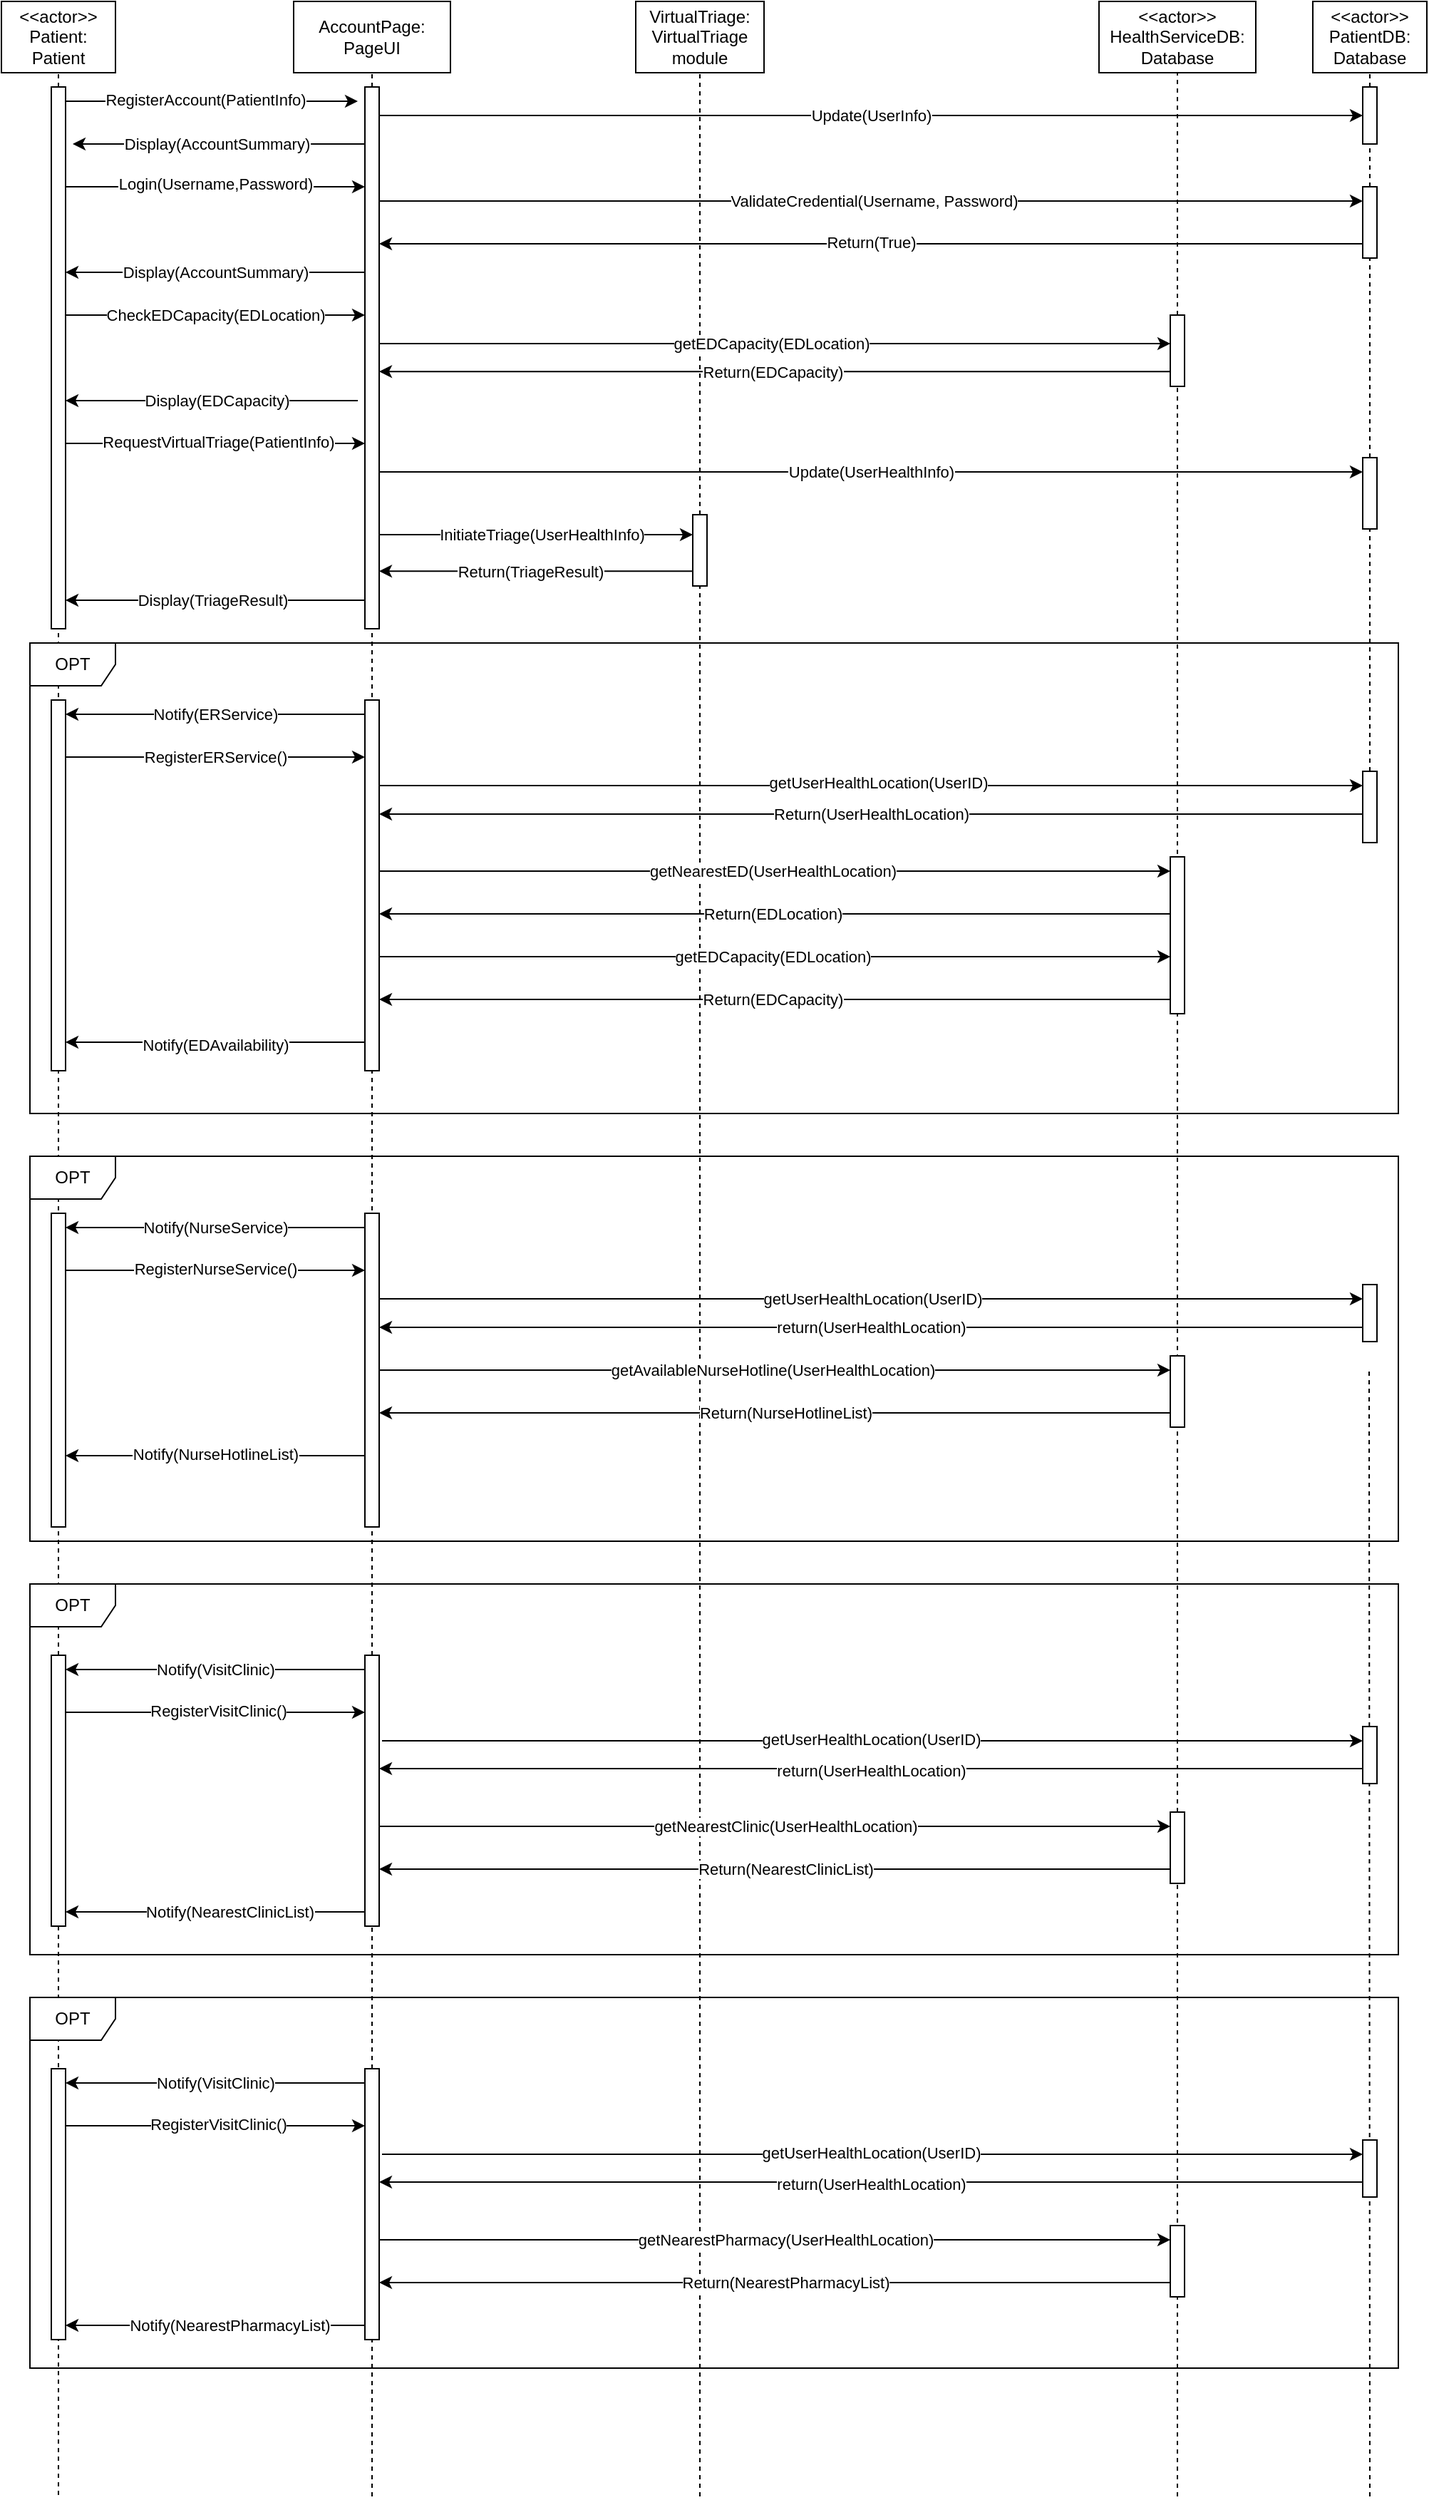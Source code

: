 <mxfile version="21.8.0" type="github">
  <diagram name="Page-1" id="T9B23MiwFJrCK6j_H8M_">
    <mxGraphModel dx="1434" dy="679" grid="1" gridSize="10" guides="1" tooltips="1" connect="1" arrows="1" fold="1" page="1" pageScale="1" pageWidth="1100" pageHeight="850" math="0" shadow="0">
      <root>
        <mxCell id="0" />
        <mxCell id="1" parent="0" />
        <mxCell id="HbIsc1eeLQmC7S-vZHrp-12" value="&amp;lt;&amp;lt;actor&amp;gt;&amp;gt; Patient:&lt;br&gt;Patient" style="rounded=0;whiteSpace=wrap;html=1;" parent="1" vertex="1">
          <mxGeometry x="20" y="50" width="80" height="50" as="geometry" />
        </mxCell>
        <mxCell id="HbIsc1eeLQmC7S-vZHrp-13" value="" style="endArrow=none;dashed=1;html=1;rounded=0;entryX=0.5;entryY=1;entryDx=0;entryDy=0;" parent="1" source="HbIsc1eeLQmC7S-vZHrp-16" target="HbIsc1eeLQmC7S-vZHrp-12" edge="1">
          <mxGeometry width="50" height="50" relative="1" as="geometry">
            <mxPoint x="59.58" y="900" as="sourcePoint" />
            <mxPoint x="60" y="90" as="targetPoint" />
          </mxGeometry>
        </mxCell>
        <mxCell id="HbIsc1eeLQmC7S-vZHrp-14" value="AccountPage:&lt;br&gt;PageUI" style="rounded=0;whiteSpace=wrap;html=1;" parent="1" vertex="1">
          <mxGeometry x="225" y="50" width="110" height="50" as="geometry" />
        </mxCell>
        <mxCell id="HbIsc1eeLQmC7S-vZHrp-15" value="" style="endArrow=none;dashed=1;html=1;rounded=0;entryX=0.5;entryY=1;entryDx=0;entryDy=0;" parent="1" source="HbIsc1eeLQmC7S-vZHrp-21" edge="1">
          <mxGeometry width="50" height="50" relative="1" as="geometry">
            <mxPoint x="280" y="801.667" as="sourcePoint" />
            <mxPoint x="280" y="100" as="targetPoint" />
          </mxGeometry>
        </mxCell>
        <mxCell id="HbIsc1eeLQmC7S-vZHrp-22" value="" style="endArrow=none;dashed=1;html=1;rounded=0;entryX=0.5;entryY=1;entryDx=0;entryDy=0;" parent="1" target="HbIsc1eeLQmC7S-vZHrp-21" edge="1">
          <mxGeometry width="50" height="50" relative="1" as="geometry">
            <mxPoint x="280" y="1240" as="sourcePoint" />
            <mxPoint x="280" y="100" as="targetPoint" />
          </mxGeometry>
        </mxCell>
        <mxCell id="HbIsc1eeLQmC7S-vZHrp-21" value="" style="html=1;points=[[0,0,0,0,5],[0,1,0,0,-5],[1,0,0,0,5],[1,1,0,0,-5]];perimeter=orthogonalPerimeter;outlineConnect=0;targetShapes=umlLifeline;portConstraint=eastwest;newEdgeStyle={&quot;curved&quot;:0,&quot;rounded&quot;:0};" parent="1" vertex="1">
          <mxGeometry x="275" y="110" width="10" height="380" as="geometry" />
        </mxCell>
        <mxCell id="HbIsc1eeLQmC7S-vZHrp-29" value="&amp;lt;&amp;lt;actor&amp;gt;&amp;gt;&lt;br&gt;PatientDB:&lt;br&gt;Database" style="rounded=0;whiteSpace=wrap;html=1;" parent="1" vertex="1">
          <mxGeometry x="940" y="50" width="80" height="50" as="geometry" />
        </mxCell>
        <mxCell id="HbIsc1eeLQmC7S-vZHrp-30" value="" style="endArrow=none;dashed=1;html=1;rounded=0;entryX=0.5;entryY=1;entryDx=0;entryDy=0;" parent="1" source="HbIsc1eeLQmC7S-vZHrp-32" target="HbIsc1eeLQmC7S-vZHrp-29" edge="1">
          <mxGeometry width="50" height="50" relative="1" as="geometry">
            <mxPoint x="980" y="824.167" as="sourcePoint" />
            <mxPoint x="980" y="150" as="targetPoint" />
          </mxGeometry>
        </mxCell>
        <mxCell id="HbIsc1eeLQmC7S-vZHrp-33" value="" style="endArrow=none;dashed=1;html=1;rounded=0;entryX=0.5;entryY=1;entryDx=0;entryDy=0;" parent="1" source="HbIsc1eeLQmC7S-vZHrp-59" target="HbIsc1eeLQmC7S-vZHrp-32" edge="1">
          <mxGeometry width="50" height="50" relative="1" as="geometry">
            <mxPoint x="980" y="824.167" as="sourcePoint" />
            <mxPoint x="980" y="100" as="targetPoint" />
          </mxGeometry>
        </mxCell>
        <mxCell id="HbIsc1eeLQmC7S-vZHrp-32" value="" style="html=1;points=[[0,0,0,0,5],[0,1,0,0,-5],[1,0,0,0,5],[1,1,0,0,-5]];perimeter=orthogonalPerimeter;outlineConnect=0;targetShapes=umlLifeline;portConstraint=eastwest;newEdgeStyle={&quot;curved&quot;:0,&quot;rounded&quot;:0};" parent="1" vertex="1">
          <mxGeometry x="975" y="110" width="10" height="40" as="geometry" />
        </mxCell>
        <mxCell id="HbIsc1eeLQmC7S-vZHrp-36" value="VirtualTriage:&lt;br&gt;VirtualTriage&lt;br&gt;module" style="rounded=0;whiteSpace=wrap;html=1;" parent="1" vertex="1">
          <mxGeometry x="465" y="50" width="90" height="50" as="geometry" />
        </mxCell>
        <mxCell id="HbIsc1eeLQmC7S-vZHrp-37" value="" style="endArrow=none;dashed=1;html=1;rounded=0;entryX=0.5;entryY=1;entryDx=0;entryDy=0;" parent="1" source="HbIsc1eeLQmC7S-vZHrp-95" target="HbIsc1eeLQmC7S-vZHrp-36" edge="1">
          <mxGeometry width="50" height="50" relative="1" as="geometry">
            <mxPoint x="510" y="801.667" as="sourcePoint" />
            <mxPoint x="639.58" y="100" as="targetPoint" />
          </mxGeometry>
        </mxCell>
        <mxCell id="HbIsc1eeLQmC7S-vZHrp-48" value="" style="endArrow=classic;html=1;rounded=0;" parent="1" edge="1">
          <mxGeometry width="50" height="50" relative="1" as="geometry">
            <mxPoint x="65" y="120" as="sourcePoint" />
            <mxPoint x="270" y="120" as="targetPoint" />
          </mxGeometry>
        </mxCell>
        <mxCell id="HbIsc1eeLQmC7S-vZHrp-50" value="RegisterAccount(PatientInfo)" style="edgeLabel;html=1;align=center;verticalAlign=middle;resizable=0;points=[];" parent="HbIsc1eeLQmC7S-vZHrp-48" connectable="0" vertex="1">
          <mxGeometry x="-0.043" y="1" relative="1" as="geometry">
            <mxPoint as="offset" />
          </mxGeometry>
        </mxCell>
        <mxCell id="HbIsc1eeLQmC7S-vZHrp-51" value="" style="endArrow=classic;html=1;rounded=0;" parent="1" target="HbIsc1eeLQmC7S-vZHrp-32" edge="1">
          <mxGeometry width="50" height="50" relative="1" as="geometry">
            <mxPoint x="285" y="130" as="sourcePoint" />
            <mxPoint x="970" y="130" as="targetPoint" />
          </mxGeometry>
        </mxCell>
        <mxCell id="HbIsc1eeLQmC7S-vZHrp-53" value="Update(UserInfo)" style="edgeLabel;html=1;align=center;verticalAlign=middle;resizable=0;points=[];" parent="HbIsc1eeLQmC7S-vZHrp-51" connectable="0" vertex="1">
          <mxGeometry x="-0.172" y="2" relative="1" as="geometry">
            <mxPoint x="59" y="2" as="offset" />
          </mxGeometry>
        </mxCell>
        <mxCell id="HbIsc1eeLQmC7S-vZHrp-54" value="" style="endArrow=classic;html=1;rounded=0;" parent="1" edge="1">
          <mxGeometry width="50" height="50" relative="1" as="geometry">
            <mxPoint x="275" y="150" as="sourcePoint" />
            <mxPoint x="70" y="150" as="targetPoint" />
          </mxGeometry>
        </mxCell>
        <mxCell id="HbIsc1eeLQmC7S-vZHrp-55" value="Display(AccountSummary)" style="edgeLabel;html=1;align=center;verticalAlign=middle;resizable=0;points=[];" parent="HbIsc1eeLQmC7S-vZHrp-54" connectable="0" vertex="1">
          <mxGeometry x="0.322" y="-3" relative="1" as="geometry">
            <mxPoint x="31" y="3" as="offset" />
          </mxGeometry>
        </mxCell>
        <mxCell id="HbIsc1eeLQmC7S-vZHrp-56" value="" style="endArrow=classic;html=1;rounded=0;" parent="1" source="HbIsc1eeLQmC7S-vZHrp-16" edge="1">
          <mxGeometry width="50" height="50" relative="1" as="geometry">
            <mxPoint x="70" y="180" as="sourcePoint" />
            <mxPoint x="275" y="180" as="targetPoint" />
          </mxGeometry>
        </mxCell>
        <mxCell id="HbIsc1eeLQmC7S-vZHrp-57" value="Login(Username,Password)" style="edgeLabel;html=1;align=center;verticalAlign=middle;resizable=0;points=[];" parent="HbIsc1eeLQmC7S-vZHrp-56" connectable="0" vertex="1">
          <mxGeometry x="-0.213" y="3" relative="1" as="geometry">
            <mxPoint x="22" y="1" as="offset" />
          </mxGeometry>
        </mxCell>
        <mxCell id="HbIsc1eeLQmC7S-vZHrp-58" value="" style="endArrow=classic;html=1;rounded=0;" parent="1" target="HbIsc1eeLQmC7S-vZHrp-59" edge="1">
          <mxGeometry width="50" height="50" relative="1" as="geometry">
            <mxPoint x="285" y="190" as="sourcePoint" />
            <mxPoint x="970" y="190" as="targetPoint" />
          </mxGeometry>
        </mxCell>
        <mxCell id="HbIsc1eeLQmC7S-vZHrp-61" value="ValidateCredential(Username, Password)" style="edgeLabel;html=1;align=center;verticalAlign=middle;resizable=0;points=[];" parent="HbIsc1eeLQmC7S-vZHrp-58" connectable="0" vertex="1">
          <mxGeometry x="-0.277" relative="1" as="geometry">
            <mxPoint x="97" as="offset" />
          </mxGeometry>
        </mxCell>
        <mxCell id="HbIsc1eeLQmC7S-vZHrp-60" value="" style="endArrow=none;dashed=1;html=1;rounded=0;entryX=0.5;entryY=1;entryDx=0;entryDy=0;" parent="1" source="HbIsc1eeLQmC7S-vZHrp-86" target="HbIsc1eeLQmC7S-vZHrp-59" edge="1">
          <mxGeometry width="50" height="50" relative="1" as="geometry">
            <mxPoint x="980" y="824.167" as="sourcePoint" />
            <mxPoint x="980" y="150" as="targetPoint" />
          </mxGeometry>
        </mxCell>
        <mxCell id="HbIsc1eeLQmC7S-vZHrp-59" value="" style="html=1;points=[[0,0,0,0,5],[0,1,0,0,-5],[1,0,0,0,5],[1,1,0,0,-5]];perimeter=orthogonalPerimeter;outlineConnect=0;targetShapes=umlLifeline;portConstraint=eastwest;newEdgeStyle={&quot;curved&quot;:0,&quot;rounded&quot;:0};" parent="1" vertex="1">
          <mxGeometry x="975" y="180" width="10" height="50" as="geometry" />
        </mxCell>
        <mxCell id="HbIsc1eeLQmC7S-vZHrp-62" value="" style="endArrow=classic;html=1;rounded=0;" parent="1" source="HbIsc1eeLQmC7S-vZHrp-59" edge="1">
          <mxGeometry width="50" height="50" relative="1" as="geometry">
            <mxPoint x="965" y="220" as="sourcePoint" />
            <mxPoint x="285" y="220" as="targetPoint" />
          </mxGeometry>
        </mxCell>
        <mxCell id="HbIsc1eeLQmC7S-vZHrp-63" value="Return(True)" style="edgeLabel;html=1;align=center;verticalAlign=middle;resizable=0;points=[];" parent="HbIsc1eeLQmC7S-vZHrp-62" connectable="0" vertex="1">
          <mxGeometry x="0.384" y="-1" relative="1" as="geometry">
            <mxPoint x="132" as="offset" />
          </mxGeometry>
        </mxCell>
        <mxCell id="HbIsc1eeLQmC7S-vZHrp-64" value="" style="endArrow=classic;html=1;rounded=0;" parent="1" target="HbIsc1eeLQmC7S-vZHrp-16" edge="1">
          <mxGeometry width="50" height="50" relative="1" as="geometry">
            <mxPoint x="275" y="240" as="sourcePoint" />
            <mxPoint x="70" y="240" as="targetPoint" />
          </mxGeometry>
        </mxCell>
        <mxCell id="HbIsc1eeLQmC7S-vZHrp-65" value="Display(AccountSummary)" style="edgeLabel;html=1;align=center;verticalAlign=middle;resizable=0;points=[];" parent="HbIsc1eeLQmC7S-vZHrp-64" connectable="0" vertex="1">
          <mxGeometry x="0.127" y="1" relative="1" as="geometry">
            <mxPoint x="13" y="-1" as="offset" />
          </mxGeometry>
        </mxCell>
        <mxCell id="HbIsc1eeLQmC7S-vZHrp-66" value="&amp;lt;&amp;lt;actor&amp;gt;&amp;gt;&lt;br&gt;HealthServiceDB:&lt;br&gt;Database" style="rounded=0;whiteSpace=wrap;html=1;" parent="1" vertex="1">
          <mxGeometry x="790" y="50" width="110" height="50" as="geometry" />
        </mxCell>
        <mxCell id="HbIsc1eeLQmC7S-vZHrp-67" value="" style="endArrow=none;dashed=1;html=1;rounded=0;" parent="1" source="HbIsc1eeLQmC7S-vZHrp-71" target="HbIsc1eeLQmC7S-vZHrp-66" edge="1">
          <mxGeometry width="50" height="50" relative="1" as="geometry">
            <mxPoint x="845" y="810" as="sourcePoint" />
            <mxPoint x="880" y="150" as="targetPoint" />
          </mxGeometry>
        </mxCell>
        <mxCell id="HbIsc1eeLQmC7S-vZHrp-68" value="" style="endArrow=classic;html=1;rounded=0;" parent="1" source="HbIsc1eeLQmC7S-vZHrp-16" edge="1">
          <mxGeometry width="50" height="50" relative="1" as="geometry">
            <mxPoint x="80" y="270" as="sourcePoint" />
            <mxPoint x="275" y="270" as="targetPoint" />
          </mxGeometry>
        </mxCell>
        <mxCell id="HbIsc1eeLQmC7S-vZHrp-70" value="CheckEDCapacity(EDLocation)" style="edgeLabel;html=1;align=center;verticalAlign=middle;resizable=0;points=[];" parent="HbIsc1eeLQmC7S-vZHrp-68" connectable="0" vertex="1">
          <mxGeometry x="-0.322" y="1" relative="1" as="geometry">
            <mxPoint x="34" y="1" as="offset" />
          </mxGeometry>
        </mxCell>
        <mxCell id="HbIsc1eeLQmC7S-vZHrp-73" value="" style="endArrow=none;dashed=1;html=1;rounded=0;" parent="1" target="HbIsc1eeLQmC7S-vZHrp-71" edge="1">
          <mxGeometry width="50" height="50" relative="1" as="geometry">
            <mxPoint x="845" y="1800" as="sourcePoint" />
            <mxPoint x="845" y="100" as="targetPoint" />
            <Array as="points">
              <mxPoint x="845" y="370" />
            </Array>
          </mxGeometry>
        </mxCell>
        <mxCell id="HbIsc1eeLQmC7S-vZHrp-71" value="" style="html=1;points=[[0,0,0,0,5],[0,1,0,0,-5],[1,0,0,0,5],[1,1,0,0,-5]];perimeter=orthogonalPerimeter;outlineConnect=0;targetShapes=umlLifeline;portConstraint=eastwest;newEdgeStyle={&quot;curved&quot;:0,&quot;rounded&quot;:0};" parent="1" vertex="1">
          <mxGeometry x="840" y="270" width="10" height="50" as="geometry" />
        </mxCell>
        <mxCell id="HbIsc1eeLQmC7S-vZHrp-74" value="" style="endArrow=classic;html=1;rounded=0;" parent="1" target="HbIsc1eeLQmC7S-vZHrp-71" edge="1">
          <mxGeometry width="50" height="50" relative="1" as="geometry">
            <mxPoint x="285" y="290" as="sourcePoint" />
            <mxPoint x="355" y="290" as="targetPoint" />
          </mxGeometry>
        </mxCell>
        <mxCell id="HbIsc1eeLQmC7S-vZHrp-75" value="getEDCapacity(EDLocation)" style="edgeLabel;html=1;align=center;verticalAlign=middle;resizable=0;points=[];" parent="HbIsc1eeLQmC7S-vZHrp-74" connectable="0" vertex="1">
          <mxGeometry x="-0.194" y="3" relative="1" as="geometry">
            <mxPoint x="51" y="3" as="offset" />
          </mxGeometry>
        </mxCell>
        <mxCell id="HbIsc1eeLQmC7S-vZHrp-77" value="" style="endArrow=classic;html=1;rounded=0;" parent="1" edge="1">
          <mxGeometry width="50" height="50" relative="1" as="geometry">
            <mxPoint x="840" y="309.58" as="sourcePoint" />
            <mxPoint x="285" y="309.58" as="targetPoint" />
          </mxGeometry>
        </mxCell>
        <mxCell id="HbIsc1eeLQmC7S-vZHrp-78" value="Return(EDCapacity)" style="edgeLabel;html=1;align=center;verticalAlign=middle;resizable=0;points=[];" parent="HbIsc1eeLQmC7S-vZHrp-77" connectable="0" vertex="1">
          <mxGeometry x="0.35" y="-3" relative="1" as="geometry">
            <mxPoint x="95" y="3" as="offset" />
          </mxGeometry>
        </mxCell>
        <mxCell id="HbIsc1eeLQmC7S-vZHrp-79" value="" style="endArrow=classic;html=1;rounded=0;" parent="1" edge="1">
          <mxGeometry width="50" height="50" relative="1" as="geometry">
            <mxPoint x="270" y="330" as="sourcePoint" />
            <mxPoint x="65" y="330" as="targetPoint" />
          </mxGeometry>
        </mxCell>
        <mxCell id="HbIsc1eeLQmC7S-vZHrp-80" value="Display(EDCapacity)" style="edgeLabel;html=1;align=center;verticalAlign=middle;resizable=0;points=[];" parent="HbIsc1eeLQmC7S-vZHrp-79" connectable="0" vertex="1">
          <mxGeometry x="0.184" y="-2" relative="1" as="geometry">
            <mxPoint x="22" y="2" as="offset" />
          </mxGeometry>
        </mxCell>
        <mxCell id="HbIsc1eeLQmC7S-vZHrp-81" value="" style="endArrow=none;dashed=1;html=1;rounded=0;entryX=0.5;entryY=1;entryDx=0;entryDy=0;" parent="1" source="sh2h3mMdBESm6vbJgLIi-78" target="HbIsc1eeLQmC7S-vZHrp-16" edge="1">
          <mxGeometry width="50" height="50" relative="1" as="geometry">
            <mxPoint x="60" y="1160" as="sourcePoint" />
            <mxPoint x="60" y="100" as="targetPoint" />
          </mxGeometry>
        </mxCell>
        <mxCell id="HbIsc1eeLQmC7S-vZHrp-16" value="" style="html=1;points=[[0,0,0,0,5],[0,1,0,0,-5],[1,0,0,0,5],[1,1,0,0,-5]];perimeter=orthogonalPerimeter;outlineConnect=0;targetShapes=umlLifeline;portConstraint=eastwest;newEdgeStyle={&quot;curved&quot;:0,&quot;rounded&quot;:0};" parent="1" vertex="1">
          <mxGeometry x="55" y="110" width="10" height="380" as="geometry" />
        </mxCell>
        <mxCell id="HbIsc1eeLQmC7S-vZHrp-82" value="" style="endArrow=classic;html=1;rounded=0;" parent="1" target="HbIsc1eeLQmC7S-vZHrp-21" edge="1">
          <mxGeometry width="50" height="50" relative="1" as="geometry">
            <mxPoint x="65" y="360" as="sourcePoint" />
            <mxPoint x="270" y="360" as="targetPoint" />
          </mxGeometry>
        </mxCell>
        <mxCell id="HbIsc1eeLQmC7S-vZHrp-83" value="RequestVirtualTriage(PatientInfo)" style="edgeLabel;html=1;align=center;verticalAlign=middle;resizable=0;points=[];" parent="HbIsc1eeLQmC7S-vZHrp-82" connectable="0" vertex="1">
          <mxGeometry x="-0.265" y="1" relative="1" as="geometry">
            <mxPoint x="30" as="offset" />
          </mxGeometry>
        </mxCell>
        <mxCell id="HbIsc1eeLQmC7S-vZHrp-84" value="" style="endArrow=classic;html=1;rounded=0;" parent="1" target="HbIsc1eeLQmC7S-vZHrp-86" edge="1">
          <mxGeometry width="50" height="50" relative="1" as="geometry">
            <mxPoint x="285" y="380" as="sourcePoint" />
            <mxPoint x="970" y="380" as="targetPoint" />
          </mxGeometry>
        </mxCell>
        <mxCell id="HbIsc1eeLQmC7S-vZHrp-88" value="Update(UserHealthInfo)" style="edgeLabel;html=1;align=center;verticalAlign=middle;resizable=0;points=[];" parent="HbIsc1eeLQmC7S-vZHrp-84" connectable="0" vertex="1">
          <mxGeometry x="-0.4" relative="1" as="geometry">
            <mxPoint x="138" as="offset" />
          </mxGeometry>
        </mxCell>
        <mxCell id="HbIsc1eeLQmC7S-vZHrp-87" value="" style="endArrow=none;dashed=1;html=1;rounded=0;entryX=0.5;entryY=1;entryDx=0;entryDy=0;" parent="1" source="HbIsc1eeLQmC7S-vZHrp-132" target="HbIsc1eeLQmC7S-vZHrp-86" edge="1">
          <mxGeometry width="50" height="50" relative="1" as="geometry">
            <mxPoint x="980" y="1180" as="sourcePoint" />
            <mxPoint x="980" y="240" as="targetPoint" />
          </mxGeometry>
        </mxCell>
        <mxCell id="HbIsc1eeLQmC7S-vZHrp-86" value="" style="html=1;points=[[0,0,0,0,5],[0,1,0,0,-5],[1,0,0,0,5],[1,1,0,0,-5]];perimeter=orthogonalPerimeter;outlineConnect=0;targetShapes=umlLifeline;portConstraint=eastwest;newEdgeStyle={&quot;curved&quot;:0,&quot;rounded&quot;:0};" parent="1" vertex="1">
          <mxGeometry x="975" y="370" width="10" height="50" as="geometry" />
        </mxCell>
        <mxCell id="HbIsc1eeLQmC7S-vZHrp-93" value="" style="endArrow=classic;html=1;rounded=0;entryX=-0.5;entryY=0.26;entryDx=0;entryDy=0;entryPerimeter=0;" parent="1" source="HbIsc1eeLQmC7S-vZHrp-21" edge="1">
          <mxGeometry width="50" height="50" relative="1" as="geometry">
            <mxPoint x="290" y="424" as="sourcePoint" />
            <mxPoint x="505" y="424" as="targetPoint" />
          </mxGeometry>
        </mxCell>
        <mxCell id="HbIsc1eeLQmC7S-vZHrp-94" value="InitiateTriage(UserHealthInfo)" style="edgeLabel;html=1;align=center;verticalAlign=middle;resizable=0;points=[];" parent="HbIsc1eeLQmC7S-vZHrp-93" connectable="0" vertex="1">
          <mxGeometry x="-0.267" y="1" relative="1" as="geometry">
            <mxPoint x="33" y="1" as="offset" />
          </mxGeometry>
        </mxCell>
        <mxCell id="HbIsc1eeLQmC7S-vZHrp-96" value="" style="endArrow=none;dashed=1;html=1;rounded=0;entryX=0.5;entryY=1;entryDx=0;entryDy=0;" parent="1" target="HbIsc1eeLQmC7S-vZHrp-95" edge="1">
          <mxGeometry width="50" height="50" relative="1" as="geometry">
            <mxPoint x="510" y="1800" as="sourcePoint" />
            <mxPoint x="510" y="100" as="targetPoint" />
          </mxGeometry>
        </mxCell>
        <mxCell id="HbIsc1eeLQmC7S-vZHrp-95" value="" style="html=1;points=[[0,0,0,0,5],[0,1,0,0,-5],[1,0,0,0,5],[1,1,0,0,-5]];perimeter=orthogonalPerimeter;outlineConnect=0;targetShapes=umlLifeline;portConstraint=eastwest;newEdgeStyle={&quot;curved&quot;:0,&quot;rounded&quot;:0};" parent="1" vertex="1">
          <mxGeometry x="505" y="410" width="10" height="50" as="geometry" />
        </mxCell>
        <mxCell id="HbIsc1eeLQmC7S-vZHrp-99" value="" style="endArrow=classic;html=1;rounded=0;" parent="1" source="HbIsc1eeLQmC7S-vZHrp-95" edge="1">
          <mxGeometry width="50" height="50" relative="1" as="geometry">
            <mxPoint x="395" y="449.58" as="sourcePoint" />
            <mxPoint x="285" y="449.58" as="targetPoint" />
          </mxGeometry>
        </mxCell>
        <mxCell id="HbIsc1eeLQmC7S-vZHrp-100" value="Return(TriageResult)" style="edgeLabel;html=1;align=center;verticalAlign=middle;resizable=0;points=[];" parent="HbIsc1eeLQmC7S-vZHrp-99" connectable="0" vertex="1">
          <mxGeometry x="0.035" relative="1" as="geometry">
            <mxPoint as="offset" />
          </mxGeometry>
        </mxCell>
        <mxCell id="HbIsc1eeLQmC7S-vZHrp-101" value="" style="endArrow=classic;html=1;rounded=0;" parent="1" target="HbIsc1eeLQmC7S-vZHrp-16" edge="1">
          <mxGeometry width="50" height="50" relative="1" as="geometry">
            <mxPoint x="275" y="470" as="sourcePoint" />
            <mxPoint x="70" y="470" as="targetPoint" />
          </mxGeometry>
        </mxCell>
        <mxCell id="HbIsc1eeLQmC7S-vZHrp-102" value="Display(TriageResult)" style="edgeLabel;html=1;align=center;verticalAlign=middle;resizable=0;points=[];" parent="HbIsc1eeLQmC7S-vZHrp-101" connectable="0" vertex="1">
          <mxGeometry x="0.176" relative="1" as="geometry">
            <mxPoint x="16" as="offset" />
          </mxGeometry>
        </mxCell>
        <mxCell id="HbIsc1eeLQmC7S-vZHrp-105" value="" style="html=1;points=[[0,0,0,0,5],[0,1,0,0,-5],[1,0,0,0,5],[1,1,0,0,-5]];perimeter=orthogonalPerimeter;outlineConnect=0;targetShapes=umlLifeline;portConstraint=eastwest;newEdgeStyle={&quot;curved&quot;:0,&quot;rounded&quot;:0};" parent="1" vertex="1">
          <mxGeometry x="55" y="540" width="10" height="260" as="geometry" />
        </mxCell>
        <mxCell id="HbIsc1eeLQmC7S-vZHrp-107" value="" style="html=1;points=[[0,0,0,0,5],[0,1,0,0,-5],[1,0,0,0,5],[1,1,0,0,-5]];perimeter=orthogonalPerimeter;outlineConnect=0;targetShapes=umlLifeline;portConstraint=eastwest;newEdgeStyle={&quot;curved&quot;:0,&quot;rounded&quot;:0};" parent="1" vertex="1">
          <mxGeometry x="275" y="540" width="10" height="260" as="geometry" />
        </mxCell>
        <mxCell id="HbIsc1eeLQmC7S-vZHrp-133" value="" style="endArrow=none;dashed=1;html=1;rounded=0;entryX=0.5;entryY=1;entryDx=0;entryDy=0;" parent="1" edge="1">
          <mxGeometry width="50" height="50" relative="1" as="geometry">
            <mxPoint x="980" y="1800" as="sourcePoint" />
            <mxPoint x="979.5" y="1010" as="targetPoint" />
          </mxGeometry>
        </mxCell>
        <mxCell id="HbIsc1eeLQmC7S-vZHrp-132" value="" style="html=1;points=[[0,0,0,0,5],[0,1,0,0,-5],[1,0,0,0,5],[1,1,0,0,-5]];perimeter=orthogonalPerimeter;outlineConnect=0;targetShapes=umlLifeline;portConstraint=eastwest;newEdgeStyle={&quot;curved&quot;:0,&quot;rounded&quot;:0};" parent="1" vertex="1">
          <mxGeometry x="975" y="590" width="10" height="50" as="geometry" />
        </mxCell>
        <mxCell id="sh2h3mMdBESm6vbJgLIi-39" value="Notify(NurseService)" style="endArrow=classic;html=1;rounded=0;" parent="1" edge="1">
          <mxGeometry width="50" height="50" relative="1" as="geometry">
            <mxPoint x="275" y="910" as="sourcePoint" />
            <mxPoint x="65" y="910" as="targetPoint" />
            <mxPoint as="offset" />
          </mxGeometry>
        </mxCell>
        <mxCell id="sh2h3mMdBESm6vbJgLIi-40" value="" style="endArrow=classic;html=1;rounded=0;" parent="1" edge="1">
          <mxGeometry width="50" height="50" relative="1" as="geometry">
            <mxPoint x="65" y="940" as="sourcePoint" />
            <mxPoint x="275" y="940" as="targetPoint" />
          </mxGeometry>
        </mxCell>
        <mxCell id="sh2h3mMdBESm6vbJgLIi-41" value="RegisterNurseService()" style="edgeLabel;html=1;align=center;verticalAlign=middle;resizable=0;points=[];" parent="sh2h3mMdBESm6vbJgLIi-40" connectable="0" vertex="1">
          <mxGeometry x="-0.164" y="1" relative="1" as="geometry">
            <mxPoint x="17" as="offset" />
          </mxGeometry>
        </mxCell>
        <mxCell id="sh2h3mMdBESm6vbJgLIi-42" value="" style="endArrow=classic;html=1;rounded=0;" parent="1" edge="1">
          <mxGeometry width="50" height="50" relative="1" as="geometry">
            <mxPoint x="285" y="960" as="sourcePoint" />
            <mxPoint x="975" y="960" as="targetPoint" />
          </mxGeometry>
        </mxCell>
        <mxCell id="sh2h3mMdBESm6vbJgLIi-43" value="getUserHealthLocation(UserID)" style="edgeLabel;html=1;align=center;verticalAlign=middle;resizable=0;points=[];" parent="sh2h3mMdBESm6vbJgLIi-42" connectable="0" vertex="1">
          <mxGeometry x="-0.257" y="1" relative="1" as="geometry">
            <mxPoint x="89" y="1" as="offset" />
          </mxGeometry>
        </mxCell>
        <mxCell id="sh2h3mMdBESm6vbJgLIi-44" value="" style="endArrow=classic;html=1;rounded=0;" parent="1" edge="1">
          <mxGeometry width="50" height="50" relative="1" as="geometry">
            <mxPoint x="975" y="980" as="sourcePoint" />
            <mxPoint x="285.002" y="980" as="targetPoint" />
          </mxGeometry>
        </mxCell>
        <mxCell id="sh2h3mMdBESm6vbJgLIi-45" value="return(UserHealthLocation)" style="edgeLabel;html=1;align=center;verticalAlign=middle;resizable=0;points=[];" parent="sh2h3mMdBESm6vbJgLIi-44" vertex="1" connectable="0">
          <mxGeometry x="0.279" y="-3" relative="1" as="geometry">
            <mxPoint x="96" y="3" as="offset" />
          </mxGeometry>
        </mxCell>
        <mxCell id="sh2h3mMdBESm6vbJgLIi-46" value="" style="endArrow=classic;html=1;rounded=0;exitX=1;exitY=1;exitDx=0;exitDy=-5;exitPerimeter=0;" parent="1" edge="1">
          <mxGeometry width="50" height="50" relative="1" as="geometry">
            <mxPoint x="285" y="1010" as="sourcePoint" />
            <mxPoint x="840" y="1010" as="targetPoint" />
          </mxGeometry>
        </mxCell>
        <mxCell id="sh2h3mMdBESm6vbJgLIi-47" value="getAvailableNurseHotline(UserHealthLocation)" style="edgeLabel;html=1;align=center;verticalAlign=middle;resizable=0;points=[];" parent="sh2h3mMdBESm6vbJgLIi-46" connectable="0" vertex="1">
          <mxGeometry x="-0.123" relative="1" as="geometry">
            <mxPoint x="32" as="offset" />
          </mxGeometry>
        </mxCell>
        <mxCell id="sh2h3mMdBESm6vbJgLIi-48" value="" style="endArrow=classic;html=1;rounded=0;" parent="1" edge="1">
          <mxGeometry width="50" height="50" relative="1" as="geometry">
            <mxPoint x="840" y="1040" as="sourcePoint" />
            <mxPoint x="285" y="1040" as="targetPoint" />
          </mxGeometry>
        </mxCell>
        <mxCell id="sh2h3mMdBESm6vbJgLIi-49" value="Return(NurseHotlineList)" style="edgeLabel;html=1;align=center;verticalAlign=middle;resizable=0;points=[];" parent="sh2h3mMdBESm6vbJgLIi-48" vertex="1" connectable="0">
          <mxGeometry x="0.196" y="-4" relative="1" as="geometry">
            <mxPoint x="62" y="4" as="offset" />
          </mxGeometry>
        </mxCell>
        <mxCell id="sh2h3mMdBESm6vbJgLIi-50" value="" style="endArrow=classic;html=1;rounded=0;" parent="1" edge="1">
          <mxGeometry width="50" height="50" relative="1" as="geometry">
            <mxPoint x="275" y="1070" as="sourcePoint" />
            <mxPoint x="65" y="1070" as="targetPoint" />
          </mxGeometry>
        </mxCell>
        <mxCell id="sh2h3mMdBESm6vbJgLIi-51" value="Notify(NurseHotlineList)" style="edgeLabel;html=1;align=center;verticalAlign=middle;resizable=0;points=[];" parent="sh2h3mMdBESm6vbJgLIi-50" vertex="1" connectable="0">
          <mxGeometry x="-0.382" y="-1" relative="1" as="geometry">
            <mxPoint x="-40" as="offset" />
          </mxGeometry>
        </mxCell>
        <mxCell id="sh2h3mMdBESm6vbJgLIi-52" value="" style="html=1;points=[[0,0,0,0,5],[0,1,0,0,-5],[1,0,0,0,5],[1,1,0,0,-5]];perimeter=orthogonalPerimeter;outlineConnect=0;targetShapes=umlLifeline;portConstraint=eastwest;newEdgeStyle={&quot;curved&quot;:0,&quot;rounded&quot;:0};" parent="1" vertex="1">
          <mxGeometry x="840" y="1000" width="10" height="50" as="geometry" />
        </mxCell>
        <mxCell id="sh2h3mMdBESm6vbJgLIi-53" value="" style="html=1;points=[[0,0,0,0,5],[0,1,0,0,-5],[1,0,0,0,5],[1,1,0,0,-5]];perimeter=orthogonalPerimeter;outlineConnect=0;targetShapes=umlLifeline;portConstraint=eastwest;newEdgeStyle={&quot;curved&quot;:0,&quot;rounded&quot;:0};" parent="1" vertex="1">
          <mxGeometry x="975" y="950" width="10" height="40" as="geometry" />
        </mxCell>
        <mxCell id="sh2h3mMdBESm6vbJgLIi-62" value="" style="endArrow=classic;html=1;rounded=0;" parent="1" target="sh2h3mMdBESm6vbJgLIi-80" edge="1">
          <mxGeometry width="50" height="50" relative="1" as="geometry">
            <mxPoint x="60" y="1250" as="sourcePoint" />
            <mxPoint x="270" y="1250" as="targetPoint" />
          </mxGeometry>
        </mxCell>
        <mxCell id="sh2h3mMdBESm6vbJgLIi-63" value="RegisterVisitClinic()" style="edgeLabel;html=1;align=center;verticalAlign=middle;resizable=0;points=[];" parent="sh2h3mMdBESm6vbJgLIi-62" connectable="0" vertex="1">
          <mxGeometry x="-0.164" y="1" relative="1" as="geometry">
            <mxPoint x="22" as="offset" />
          </mxGeometry>
        </mxCell>
        <mxCell id="sh2h3mMdBESm6vbJgLIi-64" value="" style="endArrow=classic;html=1;rounded=0;exitX=1.2;exitY=0.316;exitDx=0;exitDy=0;exitPerimeter=0;" parent="1" source="sh2h3mMdBESm6vbJgLIi-80" target="sh2h3mMdBESm6vbJgLIi-75" edge="1">
          <mxGeometry width="50" height="50" relative="1" as="geometry">
            <mxPoint x="290" y="1270" as="sourcePoint" />
            <mxPoint x="835" y="1270" as="targetPoint" />
          </mxGeometry>
        </mxCell>
        <mxCell id="sh2h3mMdBESm6vbJgLIi-65" value="getUserHealthLocation(UserID)" style="edgeLabel;html=1;align=center;verticalAlign=middle;resizable=0;points=[];" parent="sh2h3mMdBESm6vbJgLIi-64" connectable="0" vertex="1">
          <mxGeometry x="-0.257" y="1" relative="1" as="geometry">
            <mxPoint x="87" as="offset" />
          </mxGeometry>
        </mxCell>
        <mxCell id="sh2h3mMdBESm6vbJgLIi-70" value="" style="endArrow=classic;html=1;rounded=0;" parent="1" target="sh2h3mMdBESm6vbJgLIi-80" edge="1">
          <mxGeometry width="50" height="50" relative="1" as="geometry">
            <mxPoint x="840" y="1360" as="sourcePoint" />
            <mxPoint x="280" y="1360" as="targetPoint" />
            <Array as="points">
              <mxPoint x="360" y="1360" />
            </Array>
          </mxGeometry>
        </mxCell>
        <mxCell id="sh2h3mMdBESm6vbJgLIi-71" value="Return(NearestClinicList)" style="edgeLabel;html=1;align=center;verticalAlign=middle;resizable=0;points=[];" parent="sh2h3mMdBESm6vbJgLIi-70" vertex="1" connectable="0">
          <mxGeometry x="0.196" y="-4" relative="1" as="geometry">
            <mxPoint x="62" y="4" as="offset" />
          </mxGeometry>
        </mxCell>
        <mxCell id="sh2h3mMdBESm6vbJgLIi-75" value="" style="html=1;points=[[0,0,0,0,5],[0,1,0,0,-5],[1,0,0,0,5],[1,1,0,0,-5]];perimeter=orthogonalPerimeter;outlineConnect=0;targetShapes=umlLifeline;portConstraint=eastwest;newEdgeStyle={&quot;curved&quot;:0,&quot;rounded&quot;:0};" parent="1" vertex="1">
          <mxGeometry x="975" y="1260" width="10" height="40" as="geometry" />
        </mxCell>
        <mxCell id="sh2h3mMdBESm6vbJgLIi-78" value="" style="html=1;points=[[0,0,0,0,5],[0,1,0,0,-5],[1,0,0,0,5],[1,1,0,0,-5]];perimeter=orthogonalPerimeter;outlineConnect=0;targetShapes=umlLifeline;portConstraint=eastwest;newEdgeStyle={&quot;curved&quot;:0,&quot;rounded&quot;:0};" parent="1" vertex="1">
          <mxGeometry x="55" y="1210" width="10" height="190" as="geometry" />
        </mxCell>
        <mxCell id="sh2h3mMdBESm6vbJgLIi-81" value="" style="endArrow=none;dashed=1;html=1;rounded=0;entryX=0.5;entryY=1;entryDx=0;entryDy=0;" parent="1" target="sh2h3mMdBESm6vbJgLIi-80" edge="1">
          <mxGeometry width="50" height="50" relative="1" as="geometry">
            <mxPoint x="280" y="1800" as="sourcePoint" />
            <mxPoint x="280" y="780" as="targetPoint" />
          </mxGeometry>
        </mxCell>
        <mxCell id="sh2h3mMdBESm6vbJgLIi-80" value="" style="html=1;points=[[0,0,0,0,5],[0,1,0,0,-5],[1,0,0,0,5],[1,1,0,0,-5]];perimeter=orthogonalPerimeter;outlineConnect=0;targetShapes=umlLifeline;portConstraint=eastwest;newEdgeStyle={&quot;curved&quot;:0,&quot;rounded&quot;:0};" parent="1" vertex="1">
          <mxGeometry x="275" y="1210" width="10" height="190" as="geometry" />
        </mxCell>
        <mxCell id="djAkX7jZcfrSpX7Slma0-1" value="Notify(ERService)" style="endArrow=classic;html=1;rounded=0;" parent="1" edge="1">
          <mxGeometry width="50" height="50" relative="1" as="geometry">
            <mxPoint x="275" y="550" as="sourcePoint" />
            <mxPoint x="65" y="550" as="targetPoint" />
            <mxPoint as="offset" />
          </mxGeometry>
        </mxCell>
        <mxCell id="djAkX7jZcfrSpX7Slma0-2" value="" style="endArrow=classic;html=1;rounded=0;" parent="1" edge="1">
          <mxGeometry width="50" height="50" relative="1" as="geometry">
            <mxPoint x="65" y="580" as="sourcePoint" />
            <mxPoint x="275" y="580" as="targetPoint" />
          </mxGeometry>
        </mxCell>
        <mxCell id="djAkX7jZcfrSpX7Slma0-3" value="RegisterERService()" style="edgeLabel;html=1;align=center;verticalAlign=middle;resizable=0;points=[];" parent="djAkX7jZcfrSpX7Slma0-2" connectable="0" vertex="1">
          <mxGeometry x="-0.164" y="1" relative="1" as="geometry">
            <mxPoint x="17" y="1" as="offset" />
          </mxGeometry>
        </mxCell>
        <mxCell id="djAkX7jZcfrSpX7Slma0-4" value="" style="endArrow=classic;html=1;rounded=0;exitX=1;exitY=1;exitDx=0;exitDy=-5;exitPerimeter=0;" parent="1" edge="1">
          <mxGeometry width="50" height="50" relative="1" as="geometry">
            <mxPoint x="285" y="660" as="sourcePoint" />
            <mxPoint x="840" y="660" as="targetPoint" />
          </mxGeometry>
        </mxCell>
        <mxCell id="djAkX7jZcfrSpX7Slma0-5" value="getNearestED(UserHealthLocation)" style="edgeLabel;html=1;align=center;verticalAlign=middle;resizable=0;points=[];" parent="djAkX7jZcfrSpX7Slma0-4" connectable="0" vertex="1">
          <mxGeometry x="-0.123" relative="1" as="geometry">
            <mxPoint x="32" as="offset" />
          </mxGeometry>
        </mxCell>
        <mxCell id="djAkX7jZcfrSpX7Slma0-6" value="" style="endArrow=classic;html=1;rounded=0;" parent="1" edge="1">
          <mxGeometry width="50" height="50" relative="1" as="geometry">
            <mxPoint x="840" y="690" as="sourcePoint" />
            <mxPoint x="285" y="690" as="targetPoint" />
          </mxGeometry>
        </mxCell>
        <mxCell id="djAkX7jZcfrSpX7Slma0-7" value="Return(EDLocation)" style="edgeLabel;html=1;align=center;verticalAlign=middle;resizable=0;points=[];" parent="djAkX7jZcfrSpX7Slma0-6" connectable="0" vertex="1">
          <mxGeometry x="0.35" y="-3" relative="1" as="geometry">
            <mxPoint x="95" y="3" as="offset" />
          </mxGeometry>
        </mxCell>
        <mxCell id="djAkX7jZcfrSpX7Slma0-9" value="" style="html=1;points=[[0,0,0,0,5],[0,1,0,0,-5],[1,0,0,0,5],[1,1,0,0,-5]];perimeter=orthogonalPerimeter;outlineConnect=0;targetShapes=umlLifeline;portConstraint=eastwest;newEdgeStyle={&quot;curved&quot;:0,&quot;rounded&quot;:0};" parent="1" vertex="1">
          <mxGeometry x="840" y="650" width="10" height="110" as="geometry" />
        </mxCell>
        <mxCell id="djAkX7jZcfrSpX7Slma0-10" value="" style="endArrow=classic;html=1;rounded=0;exitX=1;exitY=1;exitDx=0;exitDy=-5;exitPerimeter=0;" parent="1" edge="1">
          <mxGeometry width="50" height="50" relative="1" as="geometry">
            <mxPoint x="285" y="720" as="sourcePoint" />
            <mxPoint x="840" y="720" as="targetPoint" />
          </mxGeometry>
        </mxCell>
        <mxCell id="djAkX7jZcfrSpX7Slma0-11" value="getEDCapacity(EDLocation)" style="edgeLabel;html=1;align=center;verticalAlign=middle;resizable=0;points=[];" parent="djAkX7jZcfrSpX7Slma0-10" connectable="0" vertex="1">
          <mxGeometry x="-0.123" relative="1" as="geometry">
            <mxPoint x="32" as="offset" />
          </mxGeometry>
        </mxCell>
        <mxCell id="djAkX7jZcfrSpX7Slma0-12" value="" style="endArrow=classic;html=1;rounded=0;" parent="1" edge="1">
          <mxGeometry width="50" height="50" relative="1" as="geometry">
            <mxPoint x="840" y="750" as="sourcePoint" />
            <mxPoint x="285" y="750" as="targetPoint" />
          </mxGeometry>
        </mxCell>
        <mxCell id="djAkX7jZcfrSpX7Slma0-13" value="Return(EDCapacity)" style="edgeLabel;html=1;align=center;verticalAlign=middle;resizable=0;points=[];" parent="djAkX7jZcfrSpX7Slma0-12" connectable="0" vertex="1">
          <mxGeometry x="0.35" y="-3" relative="1" as="geometry">
            <mxPoint x="95" y="3" as="offset" />
          </mxGeometry>
        </mxCell>
        <mxCell id="djAkX7jZcfrSpX7Slma0-16" value="" style="endArrow=classic;html=1;rounded=0;" parent="1" target="HbIsc1eeLQmC7S-vZHrp-132" edge="1">
          <mxGeometry width="50" height="50" relative="1" as="geometry">
            <mxPoint x="285" y="600" as="sourcePoint" />
            <mxPoint x="970" y="600" as="targetPoint" />
          </mxGeometry>
        </mxCell>
        <mxCell id="djAkX7jZcfrSpX7Slma0-17" value="Text" style="edgeLabel;html=1;align=center;verticalAlign=middle;resizable=0;points=[];" parent="djAkX7jZcfrSpX7Slma0-16" vertex="1" connectable="0">
          <mxGeometry y="1" relative="1" as="geometry">
            <mxPoint as="offset" />
          </mxGeometry>
        </mxCell>
        <mxCell id="djAkX7jZcfrSpX7Slma0-18" value="getUserHealthLocation(UserID)" style="edgeLabel;html=1;align=center;verticalAlign=middle;resizable=0;points=[];" parent="djAkX7jZcfrSpX7Slma0-16" vertex="1" connectable="0">
          <mxGeometry x="0.013" y="2" relative="1" as="geometry">
            <mxPoint as="offset" />
          </mxGeometry>
        </mxCell>
        <mxCell id="djAkX7jZcfrSpX7Slma0-19" value="OPT" style="shape=umlFrame;whiteSpace=wrap;html=1;pointerEvents=0;" parent="1" vertex="1">
          <mxGeometry x="40" y="500" width="960" height="330" as="geometry" />
        </mxCell>
        <mxCell id="djAkX7jZcfrSpX7Slma0-20" value="" style="endArrow=classic;html=1;rounded=0;" parent="1" source="HbIsc1eeLQmC7S-vZHrp-132" edge="1">
          <mxGeometry width="50" height="50" relative="1" as="geometry">
            <mxPoint x="345" y="620" as="sourcePoint" />
            <mxPoint x="285" y="620" as="targetPoint" />
          </mxGeometry>
        </mxCell>
        <mxCell id="djAkX7jZcfrSpX7Slma0-21" value="Return(UserHealthLocation)" style="edgeLabel;html=1;align=center;verticalAlign=middle;resizable=0;points=[];" parent="djAkX7jZcfrSpX7Slma0-20" vertex="1" connectable="0">
          <mxGeometry x="-0.078" relative="1" as="geometry">
            <mxPoint x="-27" as="offset" />
          </mxGeometry>
        </mxCell>
        <mxCell id="djAkX7jZcfrSpX7Slma0-22" value="OPT" style="shape=umlFrame;whiteSpace=wrap;html=1;pointerEvents=0;" parent="1" vertex="1">
          <mxGeometry x="40" y="860" width="960" height="270" as="geometry" />
        </mxCell>
        <mxCell id="djAkX7jZcfrSpX7Slma0-23" value="" style="endArrow=classic;html=1;rounded=0;" parent="1" source="HbIsc1eeLQmC7S-vZHrp-107" edge="1">
          <mxGeometry width="50" height="50" relative="1" as="geometry">
            <mxPoint x="135" y="780" as="sourcePoint" />
            <mxPoint x="65" y="780" as="targetPoint" />
          </mxGeometry>
        </mxCell>
        <mxCell id="djAkX7jZcfrSpX7Slma0-24" value="Notify(EDAvailability)" style="edgeLabel;html=1;align=center;verticalAlign=middle;resizable=0;points=[];" parent="djAkX7jZcfrSpX7Slma0-23" vertex="1" connectable="0">
          <mxGeometry x="0.219" y="2" relative="1" as="geometry">
            <mxPoint x="23" as="offset" />
          </mxGeometry>
        </mxCell>
        <mxCell id="djAkX7jZcfrSpX7Slma0-25" value="" style="html=1;points=[[0,0,0,0,5],[0,1,0,0,-5],[1,0,0,0,5],[1,1,0,0,-5]];perimeter=orthogonalPerimeter;outlineConnect=0;targetShapes=umlLifeline;portConstraint=eastwest;newEdgeStyle={&quot;curved&quot;:0,&quot;rounded&quot;:0};" parent="1" vertex="1">
          <mxGeometry x="55" y="900" width="10" height="220" as="geometry" />
        </mxCell>
        <mxCell id="djAkX7jZcfrSpX7Slma0-26" value="" style="html=1;points=[[0,0,0,0,5],[0,1,0,0,-5],[1,0,0,0,5],[1,1,0,0,-5]];perimeter=orthogonalPerimeter;outlineConnect=0;targetShapes=umlLifeline;portConstraint=eastwest;newEdgeStyle={&quot;curved&quot;:0,&quot;rounded&quot;:0};" parent="1" vertex="1">
          <mxGeometry x="275" y="900" width="10" height="220" as="geometry" />
        </mxCell>
        <mxCell id="djAkX7jZcfrSpX7Slma0-28" value="OPT" style="shape=umlFrame;whiteSpace=wrap;html=1;pointerEvents=0;" parent="1" vertex="1">
          <mxGeometry x="40" y="1160" width="960" height="260" as="geometry" />
        </mxCell>
        <mxCell id="djAkX7jZcfrSpX7Slma0-29" value="" style="endArrow=none;dashed=1;html=1;rounded=0;" parent="1" source="sh2h3mMdBESm6vbJgLIi-78" edge="1">
          <mxGeometry width="50" height="50" relative="1" as="geometry">
            <mxPoint x="59.5" y="1420" as="sourcePoint" />
            <mxPoint x="60" y="1800" as="targetPoint" />
          </mxGeometry>
        </mxCell>
        <mxCell id="djAkX7jZcfrSpX7Slma0-30" value="" style="endArrow=classic;html=1;rounded=0;" parent="1" edge="1">
          <mxGeometry width="50" height="50" relative="1" as="geometry">
            <mxPoint x="975" y="1289.5" as="sourcePoint" />
            <mxPoint x="285.002" y="1289.5" as="targetPoint" />
          </mxGeometry>
        </mxCell>
        <mxCell id="djAkX7jZcfrSpX7Slma0-31" value="return(UserHealthLocation)" style="edgeLabel;html=1;align=center;verticalAlign=middle;resizable=0;points=[];" parent="djAkX7jZcfrSpX7Slma0-30" vertex="1" connectable="0">
          <mxGeometry x="0.279" y="-3" relative="1" as="geometry">
            <mxPoint x="96" y="4" as="offset" />
          </mxGeometry>
        </mxCell>
        <mxCell id="djAkX7jZcfrSpX7Slma0-32" value="" style="html=1;points=[[0,0,0,0,5],[0,1,0,0,-5],[1,0,0,0,5],[1,1,0,0,-5]];perimeter=orthogonalPerimeter;outlineConnect=0;targetShapes=umlLifeline;portConstraint=eastwest;newEdgeStyle={&quot;curved&quot;:0,&quot;rounded&quot;:0};" parent="1" vertex="1">
          <mxGeometry x="840" y="1320" width="10" height="50" as="geometry" />
        </mxCell>
        <mxCell id="djAkX7jZcfrSpX7Slma0-33" value="" style="endArrow=classic;html=1;rounded=0;" parent="1" target="djAkX7jZcfrSpX7Slma0-32" edge="1">
          <mxGeometry width="50" height="50" relative="1" as="geometry">
            <mxPoint x="285" y="1330" as="sourcePoint" />
            <mxPoint x="355" y="1330" as="targetPoint" />
          </mxGeometry>
        </mxCell>
        <mxCell id="djAkX7jZcfrSpX7Slma0-34" value="getNearestClinic(UserHealthLocation)" style="edgeLabel;html=1;align=center;verticalAlign=middle;resizable=0;points=[];" parent="djAkX7jZcfrSpX7Slma0-33" vertex="1" connectable="0">
          <mxGeometry x="-0.128" y="-2" relative="1" as="geometry">
            <mxPoint x="43" y="-2" as="offset" />
          </mxGeometry>
        </mxCell>
        <mxCell id="djAkX7jZcfrSpX7Slma0-35" value="" style="endArrow=classic;html=1;rounded=0;" parent="1" source="sh2h3mMdBESm6vbJgLIi-80" edge="1">
          <mxGeometry width="50" height="50" relative="1" as="geometry">
            <mxPoint x="153" y="1390" as="sourcePoint" />
            <mxPoint x="64.997" y="1390" as="targetPoint" />
          </mxGeometry>
        </mxCell>
        <mxCell id="djAkX7jZcfrSpX7Slma0-36" value="Notify(NearestClinicList)" style="edgeLabel;html=1;align=center;verticalAlign=middle;resizable=0;points=[];" parent="djAkX7jZcfrSpX7Slma0-35" vertex="1" connectable="0">
          <mxGeometry x="0.143" relative="1" as="geometry">
            <mxPoint x="25" as="offset" />
          </mxGeometry>
        </mxCell>
        <mxCell id="djAkX7jZcfrSpX7Slma0-37" value="Notify(VisitClinic)" style="endArrow=classic;html=1;rounded=0;" parent="1" edge="1">
          <mxGeometry width="50" height="50" relative="1" as="geometry">
            <mxPoint x="275" y="1220" as="sourcePoint" />
            <mxPoint x="65" y="1220" as="targetPoint" />
            <mxPoint as="offset" />
          </mxGeometry>
        </mxCell>
        <mxCell id="FM24dK66t6A0Ly4cPe0R-1" value="" style="endArrow=classic;html=1;rounded=0;" edge="1" parent="1" target="FM24dK66t6A0Ly4cPe0R-9">
          <mxGeometry width="50" height="50" relative="1" as="geometry">
            <mxPoint x="60" y="1540" as="sourcePoint" />
            <mxPoint x="270" y="1540" as="targetPoint" />
          </mxGeometry>
        </mxCell>
        <mxCell id="FM24dK66t6A0Ly4cPe0R-2" value="RegisterVisitClinic()" style="edgeLabel;html=1;align=center;verticalAlign=middle;resizable=0;points=[];" connectable="0" vertex="1" parent="FM24dK66t6A0Ly4cPe0R-1">
          <mxGeometry x="-0.164" y="1" relative="1" as="geometry">
            <mxPoint x="22" as="offset" />
          </mxGeometry>
        </mxCell>
        <mxCell id="FM24dK66t6A0Ly4cPe0R-3" value="" style="endArrow=classic;html=1;rounded=0;exitX=1.2;exitY=0.316;exitDx=0;exitDy=0;exitPerimeter=0;" edge="1" parent="1" source="FM24dK66t6A0Ly4cPe0R-9" target="FM24dK66t6A0Ly4cPe0R-7">
          <mxGeometry width="50" height="50" relative="1" as="geometry">
            <mxPoint x="290" y="1560" as="sourcePoint" />
            <mxPoint x="835" y="1560" as="targetPoint" />
          </mxGeometry>
        </mxCell>
        <mxCell id="FM24dK66t6A0Ly4cPe0R-4" value="getUserHealthLocation(UserID)" style="edgeLabel;html=1;align=center;verticalAlign=middle;resizable=0;points=[];" connectable="0" vertex="1" parent="FM24dK66t6A0Ly4cPe0R-3">
          <mxGeometry x="-0.257" y="1" relative="1" as="geometry">
            <mxPoint x="87" as="offset" />
          </mxGeometry>
        </mxCell>
        <mxCell id="FM24dK66t6A0Ly4cPe0R-5" value="" style="endArrow=classic;html=1;rounded=0;" edge="1" parent="1" target="FM24dK66t6A0Ly4cPe0R-9">
          <mxGeometry width="50" height="50" relative="1" as="geometry">
            <mxPoint x="840" y="1650" as="sourcePoint" />
            <mxPoint x="280" y="1650" as="targetPoint" />
            <Array as="points">
              <mxPoint x="360" y="1650" />
            </Array>
          </mxGeometry>
        </mxCell>
        <mxCell id="FM24dK66t6A0Ly4cPe0R-6" value="Return(NearestPharmacyList)" style="edgeLabel;html=1;align=center;verticalAlign=middle;resizable=0;points=[];" vertex="1" connectable="0" parent="FM24dK66t6A0Ly4cPe0R-5">
          <mxGeometry x="0.196" y="-4" relative="1" as="geometry">
            <mxPoint x="62" y="4" as="offset" />
          </mxGeometry>
        </mxCell>
        <mxCell id="FM24dK66t6A0Ly4cPe0R-7" value="" style="html=1;points=[[0,0,0,0,5],[0,1,0,0,-5],[1,0,0,0,5],[1,1,0,0,-5]];perimeter=orthogonalPerimeter;outlineConnect=0;targetShapes=umlLifeline;portConstraint=eastwest;newEdgeStyle={&quot;curved&quot;:0,&quot;rounded&quot;:0};" vertex="1" parent="1">
          <mxGeometry x="975" y="1550" width="10" height="40" as="geometry" />
        </mxCell>
        <mxCell id="FM24dK66t6A0Ly4cPe0R-8" value="" style="html=1;points=[[0,0,0,0,5],[0,1,0,0,-5],[1,0,0,0,5],[1,1,0,0,-5]];perimeter=orthogonalPerimeter;outlineConnect=0;targetShapes=umlLifeline;portConstraint=eastwest;newEdgeStyle={&quot;curved&quot;:0,&quot;rounded&quot;:0};" vertex="1" parent="1">
          <mxGeometry x="55" y="1500" width="10" height="190" as="geometry" />
        </mxCell>
        <mxCell id="FM24dK66t6A0Ly4cPe0R-9" value="" style="html=1;points=[[0,0,0,0,5],[0,1,0,0,-5],[1,0,0,0,5],[1,1,0,0,-5]];perimeter=orthogonalPerimeter;outlineConnect=0;targetShapes=umlLifeline;portConstraint=eastwest;newEdgeStyle={&quot;curved&quot;:0,&quot;rounded&quot;:0};" vertex="1" parent="1">
          <mxGeometry x="275" y="1500" width="10" height="190" as="geometry" />
        </mxCell>
        <mxCell id="FM24dK66t6A0Ly4cPe0R-10" value="OPT" style="shape=umlFrame;whiteSpace=wrap;html=1;pointerEvents=0;" vertex="1" parent="1">
          <mxGeometry x="40" y="1450" width="960" height="260" as="geometry" />
        </mxCell>
        <mxCell id="FM24dK66t6A0Ly4cPe0R-11" value="" style="endArrow=classic;html=1;rounded=0;" edge="1" parent="1">
          <mxGeometry width="50" height="50" relative="1" as="geometry">
            <mxPoint x="975" y="1579.5" as="sourcePoint" />
            <mxPoint x="285.002" y="1579.5" as="targetPoint" />
          </mxGeometry>
        </mxCell>
        <mxCell id="FM24dK66t6A0Ly4cPe0R-12" value="return(UserHealthLocation)" style="edgeLabel;html=1;align=center;verticalAlign=middle;resizable=0;points=[];" vertex="1" connectable="0" parent="FM24dK66t6A0Ly4cPe0R-11">
          <mxGeometry x="0.279" y="-3" relative="1" as="geometry">
            <mxPoint x="96" y="4" as="offset" />
          </mxGeometry>
        </mxCell>
        <mxCell id="FM24dK66t6A0Ly4cPe0R-13" value="" style="html=1;points=[[0,0,0,0,5],[0,1,0,0,-5],[1,0,0,0,5],[1,1,0,0,-5]];perimeter=orthogonalPerimeter;outlineConnect=0;targetShapes=umlLifeline;portConstraint=eastwest;newEdgeStyle={&quot;curved&quot;:0,&quot;rounded&quot;:0};" vertex="1" parent="1">
          <mxGeometry x="840" y="1610" width="10" height="50" as="geometry" />
        </mxCell>
        <mxCell id="FM24dK66t6A0Ly4cPe0R-14" value="" style="endArrow=classic;html=1;rounded=0;" edge="1" parent="1" target="FM24dK66t6A0Ly4cPe0R-13">
          <mxGeometry width="50" height="50" relative="1" as="geometry">
            <mxPoint x="285" y="1620" as="sourcePoint" />
            <mxPoint x="355" y="1620" as="targetPoint" />
          </mxGeometry>
        </mxCell>
        <mxCell id="FM24dK66t6A0Ly4cPe0R-15" value="getNearestPharmacy(UserHealthLocation)" style="edgeLabel;html=1;align=center;verticalAlign=middle;resizable=0;points=[];" vertex="1" connectable="0" parent="FM24dK66t6A0Ly4cPe0R-14">
          <mxGeometry x="-0.128" y="-2" relative="1" as="geometry">
            <mxPoint x="43" y="-2" as="offset" />
          </mxGeometry>
        </mxCell>
        <mxCell id="FM24dK66t6A0Ly4cPe0R-16" value="" style="endArrow=classic;html=1;rounded=0;" edge="1" parent="1" source="FM24dK66t6A0Ly4cPe0R-9">
          <mxGeometry width="50" height="50" relative="1" as="geometry">
            <mxPoint x="153" y="1680" as="sourcePoint" />
            <mxPoint x="64.997" y="1680" as="targetPoint" />
          </mxGeometry>
        </mxCell>
        <mxCell id="FM24dK66t6A0Ly4cPe0R-17" value="Notify(NearestPharmacyList)" style="edgeLabel;html=1;align=center;verticalAlign=middle;resizable=0;points=[];" vertex="1" connectable="0" parent="FM24dK66t6A0Ly4cPe0R-16">
          <mxGeometry x="0.143" relative="1" as="geometry">
            <mxPoint x="25" as="offset" />
          </mxGeometry>
        </mxCell>
        <mxCell id="FM24dK66t6A0Ly4cPe0R-18" value="Notify(VisitClinic)" style="endArrow=classic;html=1;rounded=0;" edge="1" parent="1">
          <mxGeometry width="50" height="50" relative="1" as="geometry">
            <mxPoint x="275" y="1510" as="sourcePoint" />
            <mxPoint x="65" y="1510" as="targetPoint" />
            <mxPoint as="offset" />
          </mxGeometry>
        </mxCell>
      </root>
    </mxGraphModel>
  </diagram>
</mxfile>
